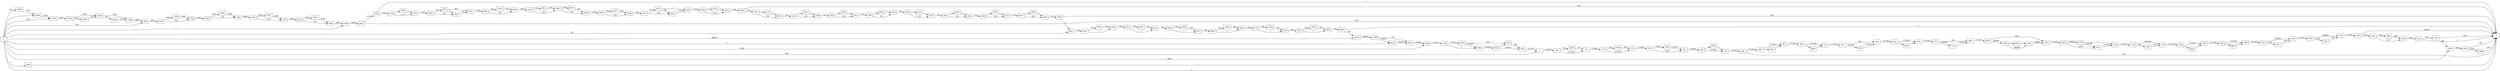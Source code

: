 digraph {
	graph [rankdir=LR]
	node [shape=rectangle]
	2 -> 36 [label=272005]
	36 -> 70 [label=271240]
	36 -> 10461 [label=765]
	70 -> 234 [label=272005]
	234 -> 255 [label=271240]
	234 -> 10481 [label=765]
	255 -> 354 [label=272005]
	354 -> 381 [label=1348]
	354 -> 7456 [label=270657]
	381 -> 396 [label=272005]
	396 -> 432 [label=272004]
	396 -> 9765 [label=1]
	432 -> 636 [label=272005]
	636 -> 1 [label=765]
	636 -> 660 [label=271240]
	660 -> 681 [label=271239]
	660 -> 9785 [label=1]
	681 -> 693 [label=271240]
	693 -> 714 [label=271239]
	693 -> 9805 [label=1]
	714 -> 867 [label=271240]
	867 -> 906 [label=582]
	867 -> 7494 [label=270658]
	906 -> 924 [label=271240]
	924 -> 945 [label=271239]
	924 -> 9825 [label=1]
	945 -> 975 [label=271240]
	975 -> 996 [label=582]
	975 -> 7514 [label=270658]
	996 -> 1005 [label=271240]
	1005 -> 1008 [label=269400]
	1005 -> 1047 [label=1840]
	1008 -> 1029 [label=269399]
	1008 -> 9845 [label=1]
	1029 -> 1047 [label=269400]
	1047 -> 1080 [label=271240]
	1080 -> 1104 [label=269400]
	1080 -> 1107 [label=1840]
	1104 -> 1107 [label=269399]
	1104 -> 1144 [label=1]
	1107 -> 1144 [label=271239]
	1144 -> 1155 [label=271240]
	1155 -> 1176 [label=269399]
	1155 -> 7601 [label=1841]
	1176 -> 1188 [label=271240]
	1188 -> 1209 [label=271239]
	1188 -> 9904 [label=1]
	1209 -> 1245 [label=271240]
	1245 -> 1266 [label=271239]
	1245 -> 9924 [label=1]
	1266 -> 1275 [label=271240]
	1275 -> 1296 [label=269400]
	1275 -> 7621 [label=1840]
	1296 -> 1320 [label=271240]
	1320 -> 1341 [label=269400]
	1320 -> 7641 [label=1840]
	1341 -> 1352 [label=271240]
	1352 -> 1 [label=268817]
	1352 -> 1362 [label=2423]
	1362 -> 1383 [label=583]
	1362 -> 7661 [label=1840]
	1383 -> 1423 [label=2423]
	1423 -> 1 [label=1]
	1423 -> 1443 [label=2422]
	1443 -> 1845 [label=582]
	1443 -> 1 [label=1840]
	1845 -> 1982 [label=3245]
	1982 -> 1 [label=582]
	1982 -> 13968 [label=2663]
	1983 -> 2225 [label=8805]
	2225 -> 2246 [label=324]
	2225 -> 11958 [label=8481]
	2246 -> 2264 [label=8805]
	2264 -> 2288 [label=324]
	2264 -> 11981 [label=8481]
	2288 -> 2334 [label=8805]
	2334 -> 2355 [label=324]
	2334 -> 12001 [label=8481]
	2355 -> 2441 [label=8805]
	2441 -> 2462 [label=324]
	2441 -> 12021 [label=8481]
	2462 -> 2490 [label=8805]
	2490 -> 2506 [label=8806]
	2506 -> 1 [label=7657]
	2506 -> 2530 [label=1149]
	2530 -> 1 [label=1]
	2530 -> 2748 [label=1148]
	2748 -> 2769 [label=1147]
	2748 -> 5964 [label=1]
	2769 -> 2830 [label=1148]
	2830 -> 2852 [label=324]
	2830 -> 5970 [label=824]
	2852 -> 2857 [label=325]
	2857 -> 2881 [label=1148]
	2881 -> 2902 [label=325]
	2881 -> 12101 [label=823]
	2902 -> 2914 [label=1148]
	2914 -> 2941 [label=324]
	2914 -> 6011 [label=824]
	2941 -> 2962 [label=324]
	2941 -> 6031 [label=824]
	2962 -> 2967 [label=1148]
	2967 -> 3004 [label=324]
	2967 -> 6067 [label=824]
	3004 -> 3013 [label=1148]
	3013 -> 3040 [label=324]
	3013 -> 6073 [label=824]
	3040 -> 3046 [label=1147]
	3046 -> 3049 [label=1148]
	3049 -> 3070 [label=1147]
	3049 -> 6119 [label=1]
	3070 -> 3099 [label=1148]
	3099 -> 1 [label=823]
	3099 -> 3191 [label=325]
	3191 -> 3214 [label=324]
	3191 -> 6141 [label=1]
	3214 -> 3218 [label=325]
	3218 -> 3289 [label=324]
	3218 -> 6211 [label=1]
	3289 -> 3393 [label=325]
	3393 -> 3451 [label=324]
	3393 -> 6268 [label=1]
	3451 -> 3466 [label=325]
	3466 -> 3502 [label=324]
	3466 -> 6303 [label=1]
	3502 -> 3506 [label=325]
	3506 -> 3527 [label=324]
	3506 -> 6323 [label=1]
	3527 -> 3631 [label=325]
	3631 -> 3652 [label=324]
	3631 -> 6343 [label=1]
	3652 -> 3694 [label=325]
	3694 -> 3715 [label=324]
	3694 -> 6363 [label=1]
	3715 -> 3813 [label=325]
	3813 -> 3849 [label=324]
	3813 -> 6398 [label=1]
	3849 -> 3963 [label=325]
	3963 -> 1 [label=324]
	3963 -> 6427 [label=1]
	5964 -> 2769 [label=1]
	5970 -> 2852 [label=1]
	5970 -> 2857 [label=823]
	6011 -> 2941 [label=824]
	6031 -> 2962 [label=824]
	6067 -> 3004 [label=824]
	6073 -> 3046 [label=1]
	6073 -> 3040 [label=823]
	6119 -> 3070 [label=1]
	6141 -> 3214 [label=1]
	6211 -> 3289 [label=1]
	6268 -> 3451 [label=1]
	6303 -> 3502 [label=1]
	6323 -> 3527 [label=1]
	6343 -> 3652 [label=1]
	6363 -> 3715 [label=1]
	6398 -> 3849 [label=1]
	6427 -> 6459 [label=766]
	6459 -> 6480 [label=1]
	6459 -> 9955 [label=765]
	6480 -> 6512 [label=766]
	6512 -> 6533 [label=1]
	6512 -> 9975 [label=765]
	6533 -> 6588 [label=766]
	6588 -> 6617 [label=1]
	6588 -> 10003 [label=765]
	6617 -> 6662 [label=766]
	6662 -> 6683 [label=1]
	6662 -> 10023 [label=765]
	6683 -> 6719 [label=766]
	6719 -> 6749 [label=1]
	6719 -> 10052 [label=765]
	6749 -> 6762 [label=766]
	6762 -> 6806 [label=1]
	6762 -> 10095 [label=765]
	6806 -> 6905 [label=766]
	6905 -> 1 [label=1]
	6905 -> 10322 [label=765]
	6906 -> 7039 [label=271423]
	7039 -> 7054 [label=271422]
	7039 -> 7060 [label=1]
	7054 -> 7060 [label=270657]
	7054 -> 9719 [label=765]
	7060 -> 7066 [label=270658]
	7066 -> 7087 [label=270657]
	7066 -> 9719 [label=1]
	7087 -> 2 [label=271423]
	7456 -> 381 [label=270657]
	7494 -> 906 [label=270658]
	7514 -> 996 [label=270658]
	7601 -> 1176 [label=1841]
	7621 -> 1296 [label=1840]
	7641 -> 1341 [label=1840]
	7661 -> 1383 [label=1840]
	9656 -> 1 [label=1]
	9657 -> 9673 [label=268818]
	9673 -> 6906 [label=269583]
	9719 -> 7087 [label=766]
	9765 -> 432 [label=1]
	9785 -> 681 [label=1]
	9805 -> 714 [label=1]
	9825 -> 945 [label=1]
	9845 -> 1029 [label=1]
	9904 -> 1209 [label=1]
	9924 -> 1266 [label=1]
	9955 -> 6480 [label=765]
	9975 -> 6533 [label=765]
	10003 -> 6617 [label=765]
	10023 -> 6683 [label=765]
	10052 -> 6749 [label=765]
	10095 -> 6806 [label=765]
	10322 -> 10388 [label=269582]
	10388 -> 9673 [label=765]
	10388 -> 9657 [label=268817]
	10461 -> 70 [label=765]
	10481 -> 255 [label=765]
	10505 -> 10506 [label=7657]
	10506 -> 11075 [label=7658]
	11075 -> 11644 [label=8481]
	11644 -> 11665 [label=7658]
	11644 -> 12041 [label=823]
	11665 -> 11686 [label=7658]
	11665 -> 12061 [label=823]
	11686 -> 1983 [label=8481]
	11958 -> 2246 [label=8481]
	11981 -> 2288 [label=8481]
	12001 -> 2355 [label=8481]
	12021 -> 2462 [label=8481]
	12041 -> 11665 [label=823]
	12061 -> 11686 [label=823]
	12101 -> 2902 [label=823]
	13968 -> 1 [label=2663]
	0 -> 2 [label=582]
	0 -> 1983 [label=324]
	0 -> 2490 [label=1]
	0 -> 6906 [label=1840]
	0 -> 9657 [label=1]
	0 -> 11075 [label=823]
	0 -> 10506 [label=1]
	0 -> 10322 [label=268817]
	0 -> 1845 [label=2663]
	0 -> 1 [label=1]
	0 -> 9656 [label=1]
	0 -> 6427 [label=765]
	0 -> 10505 [label=7657]
}
